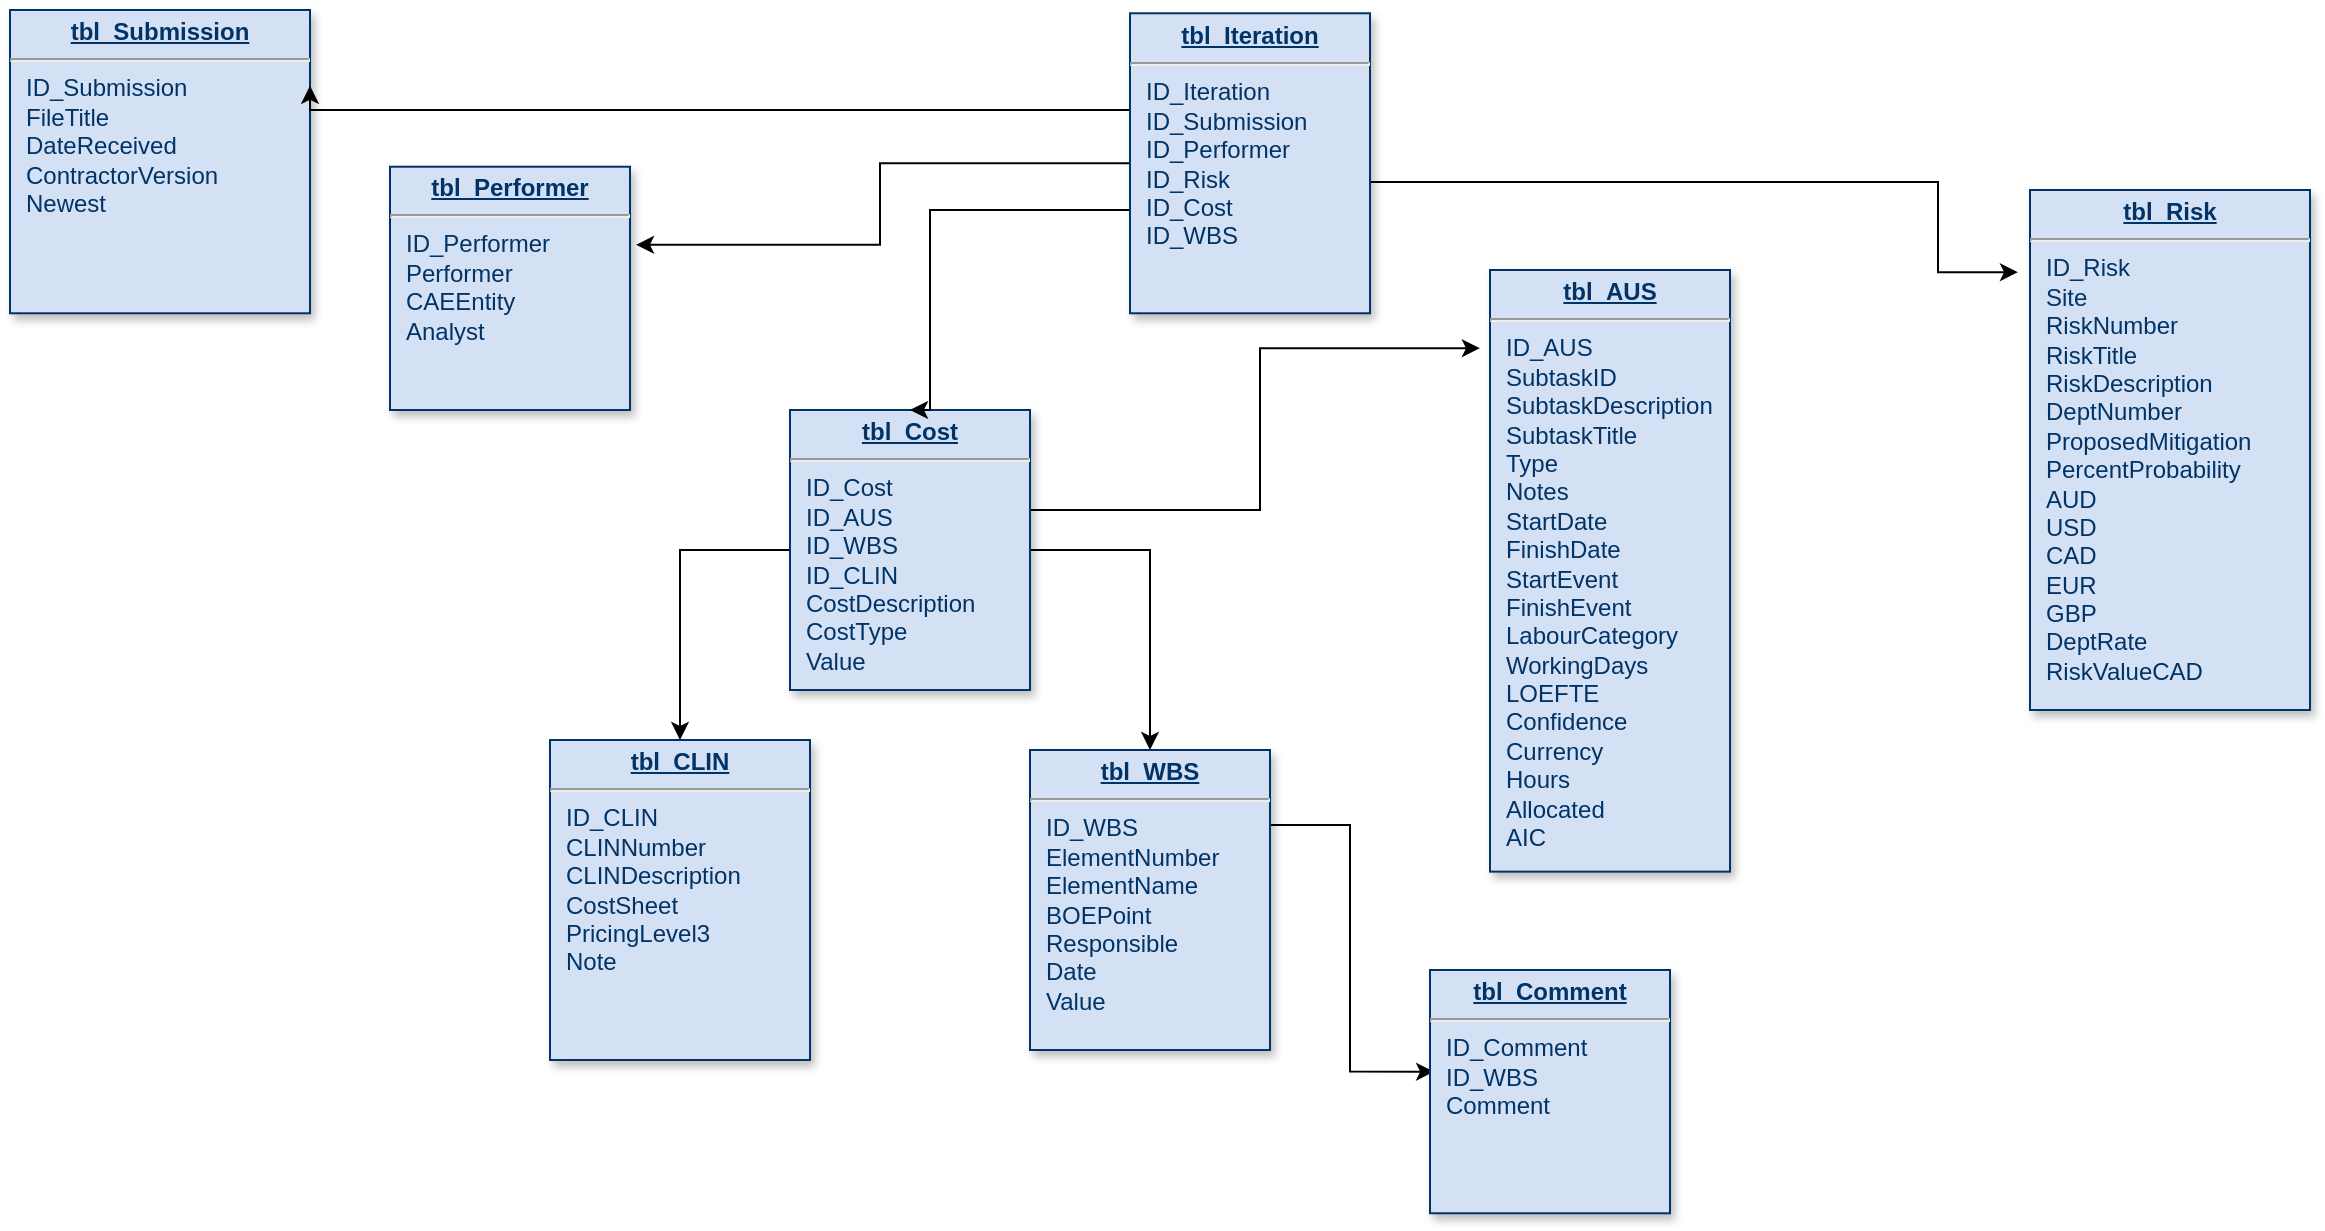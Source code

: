 <mxfile version="21.6.7" type="github">
  <diagram name="Page-1" id="efa7a0a1-bf9b-a30e-e6df-94a7791c09e9">
    <mxGraphModel dx="1674" dy="835" grid="1" gridSize="10" guides="1" tooltips="1" connect="1" arrows="1" fold="1" page="1" pageScale="1" pageWidth="826" pageHeight="1169" background="none" math="0" shadow="0">
      <root>
        <mxCell id="0" />
        <mxCell id="1" parent="0" />
        <mxCell id="19" value="&lt;p style=&quot;margin: 0px; margin-top: 4px; text-align: center; text-decoration: underline;&quot;&gt;&lt;b&gt;tbl_Submission&lt;/b&gt;&lt;/p&gt;&lt;hr&gt;&lt;p style=&quot;margin: 0px; margin-left: 8px;&quot;&gt;ID_Submission&lt;/p&gt;&lt;p style=&quot;margin: 0px; margin-left: 8px;&quot;&gt;FileTitle&lt;/p&gt;&lt;p style=&quot;margin: 0px; margin-left: 8px;&quot;&gt;DateReceived&lt;/p&gt;&lt;p style=&quot;margin: 0px; margin-left: 8px;&quot;&gt;ContractorVersion&lt;br&gt;Newest&lt;/p&gt;" style="verticalAlign=top;align=left;overflow=fill;fontSize=12;fontFamily=Helvetica;html=1;strokeColor=#003366;shadow=1;fillColor=#D4E1F5;fontColor=#003366" parent="1" vertex="1">
          <mxGeometry x="180" y="20" width="150" height="151.64" as="geometry" />
        </mxCell>
        <mxCell id="21" value="&lt;p style=&quot;margin: 0px; margin-top: 4px; text-align: center; text-decoration: underline;&quot;&gt;&lt;strong&gt;tbl_CLIN&lt;/strong&gt;&lt;/p&gt;&lt;hr&gt;&lt;p style=&quot;margin: 0px; margin-left: 8px;&quot;&gt;ID_CLIN&lt;/p&gt;&lt;p style=&quot;margin: 0px; margin-left: 8px;&quot;&gt;&lt;span style=&quot;background-color: initial;&quot;&gt;CLINNumber&lt;/span&gt;&lt;br&gt;&lt;/p&gt;&lt;p style=&quot;margin: 0px; margin-left: 8px;&quot;&gt;CLINDescription&lt;/p&gt;&lt;p style=&quot;margin: 0px; margin-left: 8px;&quot;&gt;CostSheet&lt;/p&gt;&lt;p style=&quot;margin: 0px; margin-left: 8px;&quot;&gt;PricingLevel3&lt;/p&gt;&lt;p style=&quot;margin: 0px; margin-left: 8px;&quot;&gt;Note&lt;/p&gt;" style="verticalAlign=top;align=left;overflow=fill;fontSize=12;fontFamily=Helvetica;html=1;strokeColor=#003366;shadow=1;fillColor=#D4E1F5;fontColor=#003366" parent="1" vertex="1">
          <mxGeometry x="450" y="385" width="130" height="160" as="geometry" />
        </mxCell>
        <mxCell id="22" value="&lt;p style=&quot;margin: 0px; margin-top: 4px; text-align: center; text-decoration: underline;&quot;&gt;&lt;strong&gt;tbl_Risk&lt;/strong&gt;&lt;/p&gt;&lt;hr&gt;&lt;p style=&quot;margin: 0px; margin-left: 8px;&quot;&gt;ID_Risk&lt;/p&gt;&lt;p style=&quot;margin: 0px; margin-left: 8px;&quot;&gt;Site&lt;/p&gt;&lt;p style=&quot;margin: 0px; margin-left: 8px;&quot;&gt;RiskNumber&lt;/p&gt;&lt;p style=&quot;margin: 0px; margin-left: 8px;&quot;&gt;RiskTitle&lt;/p&gt;&lt;p style=&quot;margin: 0px; margin-left: 8px;&quot;&gt;RiskDescription&lt;/p&gt;&lt;p style=&quot;margin: 0px; margin-left: 8px;&quot;&gt;DeptNumber&lt;/p&gt;&lt;p style=&quot;margin: 0px; margin-left: 8px;&quot;&gt;ProposedMitigation&lt;/p&gt;&lt;p style=&quot;margin: 0px; margin-left: 8px;&quot;&gt;PercentProbability&lt;/p&gt;&lt;p style=&quot;margin: 0px; margin-left: 8px;&quot;&gt;AUD&lt;/p&gt;&lt;p style=&quot;margin: 0px; margin-left: 8px;&quot;&gt;USD&lt;/p&gt;&lt;p style=&quot;margin: 0px; margin-left: 8px;&quot;&gt;CAD&lt;/p&gt;&lt;p style=&quot;margin: 0px; margin-left: 8px;&quot;&gt;EUR&lt;/p&gt;&lt;p style=&quot;margin: 0px; margin-left: 8px;&quot;&gt;GBP&lt;/p&gt;&lt;p style=&quot;margin: 0px; margin-left: 8px;&quot;&gt;DeptRate&lt;/p&gt;&lt;p style=&quot;margin: 0px; margin-left: 8px;&quot;&gt;RiskValueCAD&lt;/p&gt;" style="verticalAlign=top;align=left;overflow=fill;fontSize=12;fontFamily=Helvetica;html=1;strokeColor=#003366;shadow=1;fillColor=#D4E1F5;fontColor=#003366" parent="1" vertex="1">
          <mxGeometry x="1190" y="110.0" width="140" height="260" as="geometry" />
        </mxCell>
        <mxCell id="-z8WgooiYQaimfOATa0H-42" style="edgeStyle=orthogonalEdgeStyle;rounded=0;orthogonalLoop=1;jettySize=auto;html=1;exitX=0;exitY=0.75;exitDx=0;exitDy=0;" edge="1" parent="1" source="23" target="21">
          <mxGeometry relative="1" as="geometry">
            <Array as="points">
              <mxPoint x="580" y="290" />
              <mxPoint x="515" y="290" />
            </Array>
          </mxGeometry>
        </mxCell>
        <mxCell id="-z8WgooiYQaimfOATa0H-43" style="edgeStyle=orthogonalEdgeStyle;rounded=0;orthogonalLoop=1;jettySize=auto;html=1;exitX=1;exitY=0.5;exitDx=0;exitDy=0;entryX=0.5;entryY=0;entryDx=0;entryDy=0;" edge="1" parent="1" source="23" target="29">
          <mxGeometry relative="1" as="geometry">
            <Array as="points">
              <mxPoint x="750" y="290" />
            </Array>
          </mxGeometry>
        </mxCell>
        <mxCell id="-z8WgooiYQaimfOATa0H-62" style="edgeStyle=orthogonalEdgeStyle;rounded=0;orthogonalLoop=1;jettySize=auto;html=1;entryX=-0.042;entryY=0.13;entryDx=0;entryDy=0;entryPerimeter=0;" edge="1" parent="1" source="23" target="-z8WgooiYQaimfOATa0H-59">
          <mxGeometry relative="1" as="geometry">
            <Array as="points">
              <mxPoint x="805" y="270" />
              <mxPoint x="805" y="189" />
            </Array>
          </mxGeometry>
        </mxCell>
        <mxCell id="23" value="&lt;p style=&quot;margin: 0px; margin-top: 4px; text-align: center; text-decoration: underline;&quot;&gt;&lt;strong&gt;tbl_Cost&lt;/strong&gt;&lt;/p&gt;&lt;hr&gt;&lt;p style=&quot;margin: 0px; margin-left: 8px;&quot;&gt;ID_Cost&lt;/p&gt;&lt;p style=&quot;margin: 0px; margin-left: 8px;&quot;&gt;ID_AUS&lt;/p&gt;&lt;p style=&quot;margin: 0px; margin-left: 8px;&quot;&gt;ID_WBS&lt;/p&gt;&lt;p style=&quot;margin: 0px; margin-left: 8px;&quot;&gt;ID_CLIN&lt;/p&gt;&lt;p style=&quot;margin: 0px; margin-left: 8px;&quot;&gt;CostDescription&lt;/p&gt;&lt;p style=&quot;margin: 0px; margin-left: 8px;&quot;&gt;CostType&lt;/p&gt;&lt;p style=&quot;margin: 0px; margin-left: 8px;&quot;&gt;Value&lt;/p&gt;" style="verticalAlign=top;align=left;overflow=fill;fontSize=12;fontFamily=Helvetica;html=1;strokeColor=#003366;shadow=1;fillColor=#D4E1F5;fontColor=#003366" parent="1" vertex="1">
          <mxGeometry x="570" y="220" width="120" height="140" as="geometry" />
        </mxCell>
        <mxCell id="-z8WgooiYQaimfOATa0H-44" style="edgeStyle=orthogonalEdgeStyle;rounded=0;orthogonalLoop=1;jettySize=auto;html=1;exitX=1;exitY=0.25;exitDx=0;exitDy=0;entryX=0.017;entryY=0.418;entryDx=0;entryDy=0;entryPerimeter=0;" edge="1" parent="1" source="29" target="-z8WgooiYQaimfOATa0H-34">
          <mxGeometry relative="1" as="geometry" />
        </mxCell>
        <mxCell id="29" value="&lt;p style=&quot;margin: 0px; margin-top: 4px; text-align: center; text-decoration: underline;&quot;&gt;&lt;strong&gt;tbl_WBS&lt;/strong&gt;&lt;/p&gt;&lt;hr&gt;&lt;p style=&quot;margin: 0px; margin-left: 8px;&quot;&gt;ID_WBS&lt;/p&gt;&lt;p style=&quot;margin: 0px; margin-left: 8px;&quot;&gt;ElementNumber&lt;/p&gt;&lt;p style=&quot;margin: 0px; margin-left: 8px;&quot;&gt;ElementName&lt;/p&gt;&lt;p style=&quot;margin: 0px; margin-left: 8px;&quot;&gt;BOEPoint&lt;/p&gt;&lt;p style=&quot;margin: 0px; margin-left: 8px;&quot;&gt;Responsible&lt;/p&gt;&lt;p style=&quot;margin: 0px; margin-left: 8px;&quot;&gt;Date&lt;/p&gt;&lt;p style=&quot;margin: 0px; margin-left: 8px;&quot;&gt;Value&lt;/p&gt;" style="verticalAlign=top;align=left;overflow=fill;fontSize=12;fontFamily=Helvetica;html=1;strokeColor=#003366;shadow=1;fillColor=#D4E1F5;fontColor=#003366" parent="1" vertex="1">
          <mxGeometry x="690" y="390" width="120" height="150" as="geometry" />
        </mxCell>
        <mxCell id="-z8WgooiYQaimfOATa0H-30" value="&lt;p style=&quot;margin: 0px; margin-top: 4px; text-align: center; text-decoration: underline;&quot;&gt;&lt;strong&gt;tbl_Performer&lt;/strong&gt;&lt;/p&gt;&lt;hr&gt;&lt;p style=&quot;margin: 0px; margin-left: 8px;&quot;&gt;ID_Performer&lt;/p&gt;&lt;p style=&quot;margin: 0px; margin-left: 8px;&quot;&gt;Performer&lt;/p&gt;&lt;p style=&quot;margin: 0px; margin-left: 8px;&quot;&gt;CAEEntity&lt;/p&gt;&lt;p style=&quot;margin: 0px; margin-left: 8px;&quot;&gt;Analyst&lt;/p&gt;" style="verticalAlign=top;align=left;overflow=fill;fontSize=12;fontFamily=Helvetica;html=1;strokeColor=#003366;shadow=1;fillColor=#D4E1F5;fontColor=#003366" vertex="1" parent="1">
          <mxGeometry x="370" y="98.36" width="120" height="121.64" as="geometry" />
        </mxCell>
        <mxCell id="-z8WgooiYQaimfOATa0H-50" style="edgeStyle=orthogonalEdgeStyle;rounded=0;orthogonalLoop=1;jettySize=auto;html=1;exitX=0;exitY=0.5;exitDx=0;exitDy=0;entryX=0.5;entryY=0;entryDx=0;entryDy=0;" edge="1" parent="1" source="-z8WgooiYQaimfOATa0H-33" target="23">
          <mxGeometry relative="1" as="geometry">
            <Array as="points">
              <mxPoint x="740" y="120" />
              <mxPoint x="640" y="120" />
            </Array>
          </mxGeometry>
        </mxCell>
        <mxCell id="-z8WgooiYQaimfOATa0H-54" style="edgeStyle=orthogonalEdgeStyle;rounded=0;orthogonalLoop=1;jettySize=auto;html=1;exitX=0;exitY=0.5;exitDx=0;exitDy=0;entryX=1.025;entryY=0.321;entryDx=0;entryDy=0;entryPerimeter=0;" edge="1" parent="1" source="-z8WgooiYQaimfOATa0H-33" target="-z8WgooiYQaimfOATa0H-30">
          <mxGeometry relative="1" as="geometry" />
        </mxCell>
        <mxCell id="-z8WgooiYQaimfOATa0H-55" style="edgeStyle=orthogonalEdgeStyle;rounded=0;orthogonalLoop=1;jettySize=auto;html=1;exitX=0;exitY=0.5;exitDx=0;exitDy=0;entryX=1;entryY=0.25;entryDx=0;entryDy=0;" edge="1" parent="1" source="-z8WgooiYQaimfOATa0H-33" target="19">
          <mxGeometry relative="1" as="geometry">
            <Array as="points">
              <mxPoint x="740" y="70" />
              <mxPoint x="330" y="70" />
            </Array>
          </mxGeometry>
        </mxCell>
        <mxCell id="-z8WgooiYQaimfOATa0H-56" style="edgeStyle=orthogonalEdgeStyle;rounded=0;orthogonalLoop=1;jettySize=auto;html=1;exitX=1;exitY=0.5;exitDx=0;exitDy=0;entryX=-0.043;entryY=0.158;entryDx=0;entryDy=0;entryPerimeter=0;" edge="1" parent="1" target="22">
          <mxGeometry relative="1" as="geometry">
            <mxPoint x="1000" y="98.36" as="targetPoint" />
            <mxPoint x="860" y="105.0" as="sourcePoint" />
            <Array as="points">
              <mxPoint x="860" y="106" />
              <mxPoint x="1144" y="106" />
            </Array>
          </mxGeometry>
        </mxCell>
        <mxCell id="-z8WgooiYQaimfOATa0H-33" value="&lt;p style=&quot;margin: 0px; margin-top: 4px; text-align: center; text-decoration: underline;&quot;&gt;&lt;b&gt;tbl_Iteration&lt;/b&gt;&lt;/p&gt;&lt;hr&gt;&lt;p style=&quot;margin: 0px; margin-left: 8px;&quot;&gt;ID_Iteration&lt;/p&gt;&lt;p style=&quot;margin: 0px; margin-left: 8px;&quot;&gt;ID_Submission&lt;/p&gt;&lt;p style=&quot;margin: 0px; margin-left: 8px;&quot;&gt;ID_Performer&lt;/p&gt;&lt;p style=&quot;margin: 0px; margin-left: 8px;&quot;&gt;ID_Risk&lt;/p&gt;&lt;p style=&quot;margin: 0px; margin-left: 8px;&quot;&gt;ID_Cost&lt;/p&gt;&lt;p style=&quot;margin: 0px; margin-left: 8px;&quot;&gt;ID_WBS&lt;/p&gt;" style="verticalAlign=top;align=left;overflow=fill;fontSize=12;fontFamily=Helvetica;html=1;strokeColor=#003366;shadow=1;fillColor=#D4E1F5;fontColor=#003366" vertex="1" parent="1">
          <mxGeometry x="740" y="21.64" width="120" height="150" as="geometry" />
        </mxCell>
        <mxCell id="-z8WgooiYQaimfOATa0H-34" value="&lt;p style=&quot;margin: 0px; margin-top: 4px; text-align: center; text-decoration: underline;&quot;&gt;&lt;strong&gt;tbl_Comment&lt;/strong&gt;&lt;/p&gt;&lt;hr&gt;&lt;p style=&quot;margin: 0px; margin-left: 8px;&quot;&gt;&lt;span style=&quot;background-color: initial;&quot;&gt;ID_Comment&lt;/span&gt;&lt;/p&gt;&lt;p style=&quot;margin: 0px; margin-left: 8px;&quot;&gt;&lt;span style=&quot;background-color: initial;&quot;&gt;ID_WBS&lt;/span&gt;&lt;br&gt;&lt;/p&gt;&lt;p style=&quot;margin: 0px; margin-left: 8px;&quot;&gt;Comment&lt;/p&gt;" style="verticalAlign=top;align=left;overflow=fill;fontSize=12;fontFamily=Helvetica;html=1;strokeColor=#003366;shadow=1;fillColor=#D4E1F5;fontColor=#003366" vertex="1" parent="1">
          <mxGeometry x="890" y="500.0" width="120" height="121.64" as="geometry" />
        </mxCell>
        <mxCell id="-z8WgooiYQaimfOATa0H-36" style="edgeStyle=orthogonalEdgeStyle;rounded=0;orthogonalLoop=1;jettySize=auto;html=1;exitX=0.5;exitY=1;exitDx=0;exitDy=0;" edge="1" parent="1" source="29" target="29">
          <mxGeometry relative="1" as="geometry" />
        </mxCell>
        <mxCell id="-z8WgooiYQaimfOATa0H-59" value="&lt;p style=&quot;margin: 0px; margin-top: 4px; text-align: center; text-decoration: underline;&quot;&gt;&lt;strong&gt;tbl_AUS&lt;/strong&gt;&lt;/p&gt;&lt;hr&gt;&lt;p style=&quot;margin: 0px; margin-left: 8px;&quot;&gt;&lt;span style=&quot;background-color: initial;&quot;&gt;ID_AUS&lt;/span&gt;&lt;/p&gt;&lt;p style=&quot;margin: 0px; margin-left: 8px;&quot;&gt;SubtaskID&lt;/p&gt;&lt;p style=&quot;margin: 0px; margin-left: 8px;&quot;&gt;SubtaskDescription&lt;/p&gt;&lt;p style=&quot;margin: 0px; margin-left: 8px;&quot;&gt;SubtaskTitle&lt;/p&gt;&lt;p style=&quot;margin: 0px; margin-left: 8px;&quot;&gt;Type&lt;/p&gt;&lt;p style=&quot;margin: 0px; margin-left: 8px;&quot;&gt;Notes&lt;/p&gt;&lt;p style=&quot;margin: 0px; margin-left: 8px;&quot;&gt;StartDate&lt;/p&gt;&lt;p style=&quot;margin: 0px; margin-left: 8px;&quot;&gt;FinishDate&lt;/p&gt;&lt;p style=&quot;margin: 0px; margin-left: 8px;&quot;&gt;StartEvent&lt;/p&gt;&lt;p style=&quot;margin: 0px; margin-left: 8px;&quot;&gt;FinishEvent&lt;/p&gt;&lt;p style=&quot;margin: 0px; margin-left: 8px;&quot;&gt;LabourCategory&lt;/p&gt;&lt;p style=&quot;margin: 0px; margin-left: 8px;&quot;&gt;WorkingDays&lt;/p&gt;&lt;p style=&quot;margin: 0px; margin-left: 8px;&quot;&gt;LOEFTE&lt;/p&gt;&lt;p style=&quot;margin: 0px; margin-left: 8px;&quot;&gt;Confidence&lt;/p&gt;&lt;p style=&quot;margin: 0px; margin-left: 8px;&quot;&gt;Currency&lt;/p&gt;&lt;p style=&quot;margin: 0px; margin-left: 8px;&quot;&gt;Hours&lt;/p&gt;&lt;p style=&quot;margin: 0px; margin-left: 8px;&quot;&gt;Allocated&lt;/p&gt;&lt;p style=&quot;margin: 0px; margin-left: 8px;&quot;&gt;AIC&lt;/p&gt;" style="verticalAlign=top;align=left;overflow=fill;fontSize=12;fontFamily=Helvetica;html=1;strokeColor=#003366;shadow=1;fillColor=#D4E1F5;fontColor=#003366" vertex="1" parent="1">
          <mxGeometry x="920" y="150" width="120" height="300.82" as="geometry" />
        </mxCell>
      </root>
    </mxGraphModel>
  </diagram>
</mxfile>
